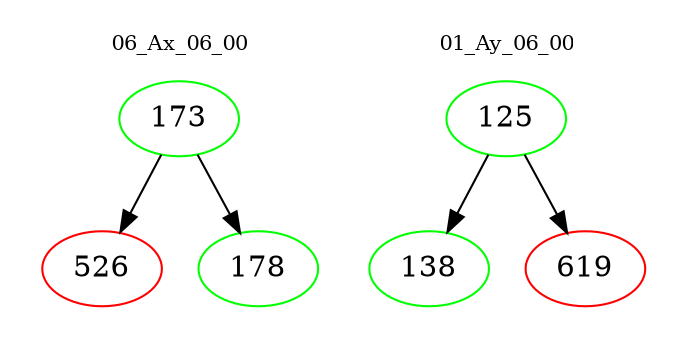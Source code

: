 digraph{
subgraph cluster_0 {
color = white
label = "06_Ax_06_00";
fontsize=10;
T0_173 [label="173", color="green"]
T0_173 -> T0_526 [color="black"]
T0_526 [label="526", color="red"]
T0_173 -> T0_178 [color="black"]
T0_178 [label="178", color="green"]
}
subgraph cluster_1 {
color = white
label = "01_Ay_06_00";
fontsize=10;
T1_125 [label="125", color="green"]
T1_125 -> T1_138 [color="black"]
T1_138 [label="138", color="green"]
T1_125 -> T1_619 [color="black"]
T1_619 [label="619", color="red"]
}
}
